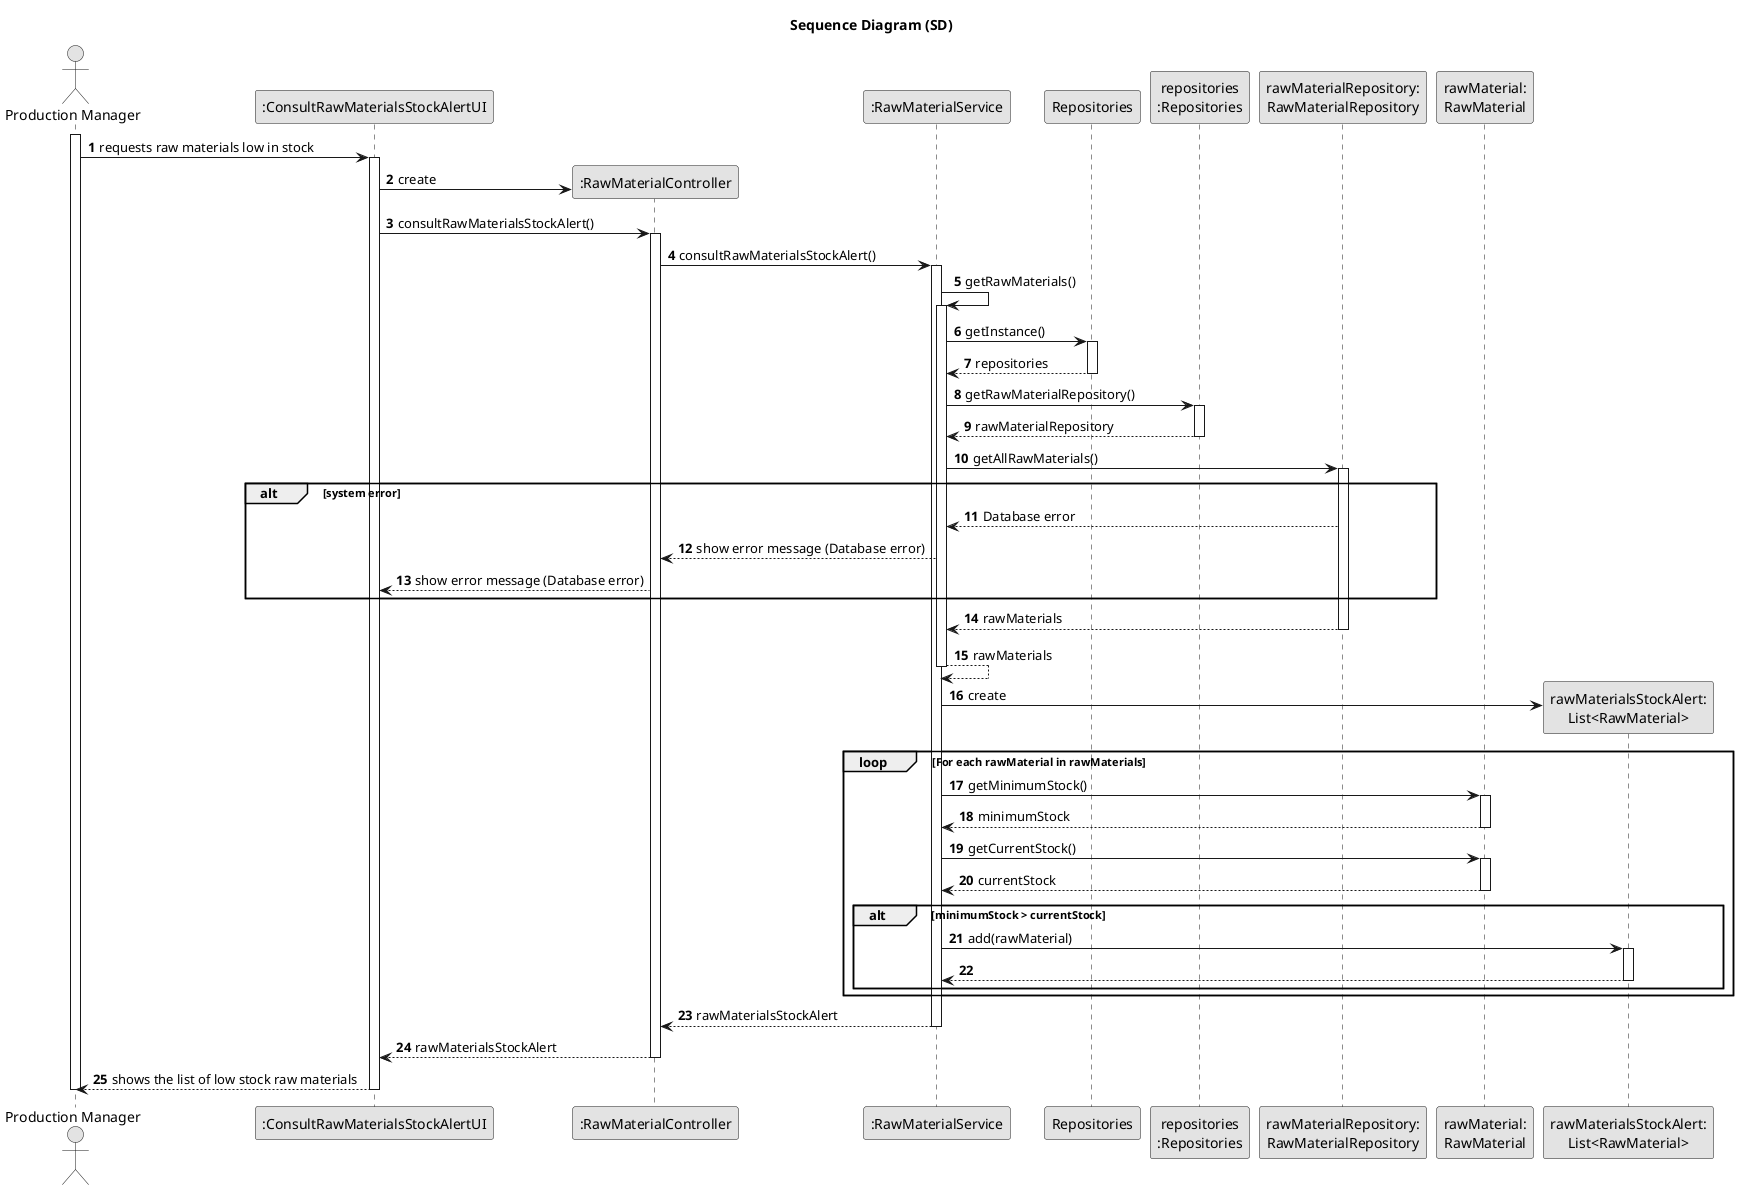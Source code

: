 @startuml
skinparam monochrome true
skinparam packageStyle rectangle
skinparam shadowing false

title Sequence Diagram (SD)

autonumber

actor "Production Manager" as ADM
participant ":ConsultRawMaterialsStockAlertUI" as UI
participant ":RawMaterialController" as CTRL
participant ":RawMaterialService" as SRV
participant "Repositories" as REPS
participant "repositories\n:Repositories" as REP
participant "rawMaterialRepository:\nRawMaterialRepository" as rawMaterialRepository
participant "rawMaterial:\nRawMaterial" as RAWMATERIAL
participant "rawMaterialsStockAlert:\nList<RawMaterial>" as rawMaterialsStockAlert

activate ADM
    ADM -> UI : requests raw materials low in stock
    activate UI

        UI -> CTRL** : create

        UI -> CTRL : consultRawMaterialsStockAlert()
        activate CTRL
            CTRL -> SRV : consultRawMaterialsStockAlert()
            activate SRV

                SRV -> SRV : getRawMaterials()
                activate SRV

                SRV -> REPS : getInstance()
                activate REPS
                REPS --> SRV: repositories
                deactivate REPS
                SRV -> REP : getRawMaterialRepository()
                activate REP
                REP --> SRV : rawMaterialRepository
                deactivate REP

                SRV -> rawMaterialRepository : getAllRawMaterials()
                activate rawMaterialRepository

                    alt system error
                        rawMaterialRepository --> SRV: Database error

                        SRV --> CTRL: show error message (Database error)

                        CTRL --> UI: show error message (Database error)
                    end

                rawMaterialRepository --> SRV : rawMaterials
                deactivate rawMaterialRepository

                SRV --> SRV : rawMaterials
                deactivate SRV

                SRV -> rawMaterialsStockAlert** : create

                loop For each rawMaterial in rawMaterials

                    SRV -> RAWMATERIAL : getMinimumStock()
                    activate RAWMATERIAL
                    RAWMATERIAL --> SRV : minimumStock
                    deactivate RAWMATERIAL

                    SRV -> RAWMATERIAL : getCurrentStock()
                    activate RAWMATERIAL
                    RAWMATERIAL --> SRV : currentStock
                    deactivate RAWMATERIAL

                    alt minimumStock > currentStock
                        SRV -> rawMaterialsStockAlert : add(rawMaterial)
                        activate rawMaterialsStockAlert
                        rawMaterialsStockAlert --> SRV :
                        deactivate rawMaterialsStockAlert
                    end
                end loop

            SRV --> CTRL : rawMaterialsStockAlert
            deactivate SRV
        CTRL --> UI : rawMaterialsStockAlert
        deactivate CTRL
    UI --> ADM : shows the list of low stock raw materials
    deactivate UI

deactivate ADM
@enduml
